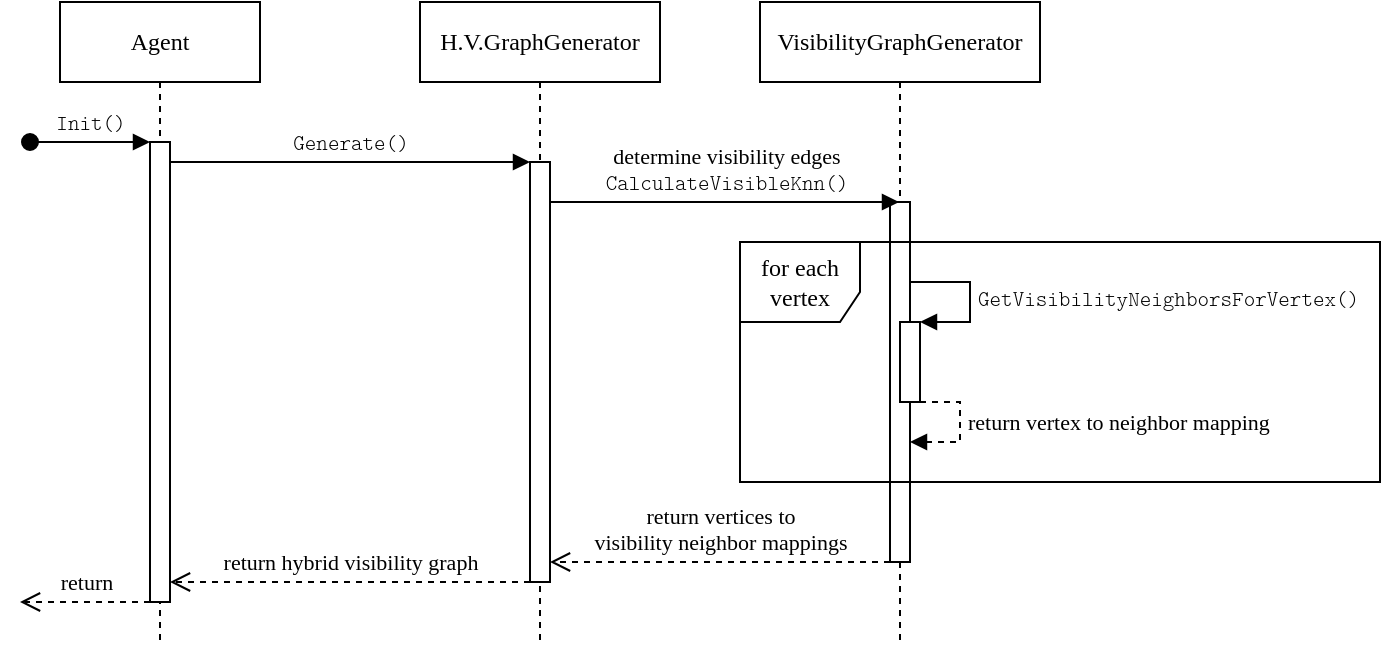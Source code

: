 <mxfile version="21.4.0" type="device">
  <diagram name="Page-1" id="2YBvvXClWsGukQMizWep">
    <mxGraphModel dx="988" dy="493" grid="1" gridSize="10" guides="1" tooltips="1" connect="1" arrows="1" fold="1" page="1" pageScale="1" pageWidth="850" pageHeight="1100" math="0" shadow="0">
      <root>
        <mxCell id="0" />
        <mxCell id="1" parent="0" />
        <mxCell id="aM9ryv3xv72pqoxQDRHE-1" value="Agent" style="shape=umlLifeline;perimeter=lifelinePerimeter;whiteSpace=wrap;html=1;container=0;dropTarget=0;collapsible=0;recursiveResize=0;outlineConnect=0;portConstraint=eastwest;newEdgeStyle={&quot;edgeStyle&quot;:&quot;elbowEdgeStyle&quot;,&quot;elbow&quot;:&quot;vertical&quot;,&quot;curved&quot;:0,&quot;rounded&quot;:0};fontFamily=Linux Libertine;verticalAlign=middle;spacing=2;" parent="1" vertex="1">
          <mxGeometry x="40" y="40" width="100" height="320" as="geometry" />
        </mxCell>
        <mxCell id="aM9ryv3xv72pqoxQDRHE-2" value="" style="html=1;points=[];perimeter=orthogonalPerimeter;outlineConnect=0;targetShapes=umlLifeline;portConstraint=eastwest;newEdgeStyle={&quot;edgeStyle&quot;:&quot;elbowEdgeStyle&quot;,&quot;elbow&quot;:&quot;vertical&quot;,&quot;curved&quot;:0,&quot;rounded&quot;:0};fontFamily=Linux Libertine;" parent="aM9ryv3xv72pqoxQDRHE-1" vertex="1">
          <mxGeometry x="45" y="70" width="10" height="230" as="geometry" />
        </mxCell>
        <mxCell id="aM9ryv3xv72pqoxQDRHE-3" value="Init()" style="html=1;verticalAlign=bottom;startArrow=oval;endArrow=block;startSize=8;edgeStyle=elbowEdgeStyle;elbow=vertical;curved=0;rounded=0;fontFamily=Latin Modern Mono Light;spacing=3;" parent="aM9ryv3xv72pqoxQDRHE-1" target="aM9ryv3xv72pqoxQDRHE-2" edge="1">
          <mxGeometry relative="1" as="geometry">
            <mxPoint x="-15" y="70" as="sourcePoint" />
          </mxGeometry>
        </mxCell>
        <mxCell id="aM9ryv3xv72pqoxQDRHE-5" value="H.V.GraphGenerator" style="shape=umlLifeline;perimeter=lifelinePerimeter;whiteSpace=wrap;html=1;container=0;dropTarget=0;collapsible=0;recursiveResize=0;outlineConnect=0;portConstraint=eastwest;newEdgeStyle={&quot;edgeStyle&quot;:&quot;elbowEdgeStyle&quot;,&quot;elbow&quot;:&quot;vertical&quot;,&quot;curved&quot;:0,&quot;rounded&quot;:0};fontFamily=Linux Libertine;" parent="1" vertex="1">
          <mxGeometry x="220" y="40" width="120" height="320" as="geometry" />
        </mxCell>
        <mxCell id="aM9ryv3xv72pqoxQDRHE-6" value="" style="html=1;points=[];perimeter=orthogonalPerimeter;outlineConnect=0;targetShapes=umlLifeline;portConstraint=eastwest;newEdgeStyle={&quot;edgeStyle&quot;:&quot;elbowEdgeStyle&quot;,&quot;elbow&quot;:&quot;vertical&quot;,&quot;curved&quot;:0,&quot;rounded&quot;:0};fontFamily=Linux Libertine;" parent="aM9ryv3xv72pqoxQDRHE-5" vertex="1">
          <mxGeometry x="55" y="80" width="10" height="210" as="geometry" />
        </mxCell>
        <mxCell id="aM9ryv3xv72pqoxQDRHE-7" value="Generate()" style="html=1;verticalAlign=bottom;endArrow=block;edgeStyle=elbowEdgeStyle;elbow=vertical;curved=0;rounded=0;fontFamily=Latin Modern Mono Light;spacing=3;" parent="1" source="aM9ryv3xv72pqoxQDRHE-2" target="aM9ryv3xv72pqoxQDRHE-6" edge="1">
          <mxGeometry relative="1" as="geometry">
            <mxPoint x="195" y="130" as="sourcePoint" />
            <Array as="points">
              <mxPoint x="180" y="120" />
            </Array>
          </mxGeometry>
        </mxCell>
        <mxCell id="aM9ryv3xv72pqoxQDRHE-8" value="return hybrid visibility graph" style="html=1;verticalAlign=bottom;endArrow=open;dashed=1;endSize=8;edgeStyle=elbowEdgeStyle;elbow=vertical;curved=0;rounded=0;fontFamily=Linux Libertine;spacing=3;" parent="1" source="aM9ryv3xv72pqoxQDRHE-6" target="aM9ryv3xv72pqoxQDRHE-2" edge="1">
          <mxGeometry relative="1" as="geometry">
            <mxPoint x="195" y="205" as="targetPoint" />
            <Array as="points">
              <mxPoint x="260" y="330" />
              <mxPoint x="230" y="320" />
              <mxPoint x="210" y="230" />
              <mxPoint x="240" y="240" />
              <mxPoint x="190" y="280" />
            </Array>
          </mxGeometry>
        </mxCell>
        <mxCell id="zFFP4pUxAyyu4GTBcuHr-1" value="&lt;div&gt;VisibilityGraphGenerator&lt;/div&gt;" style="shape=umlLifeline;perimeter=lifelinePerimeter;whiteSpace=wrap;html=1;container=1;dropTarget=0;collapsible=0;recursiveResize=0;outlineConnect=0;portConstraint=eastwest;newEdgeStyle={&quot;edgeStyle&quot;:&quot;elbowEdgeStyle&quot;,&quot;elbow&quot;:&quot;vertical&quot;,&quot;curved&quot;:0,&quot;rounded&quot;:0};fontFamily=Linux Libertine;" parent="1" vertex="1">
          <mxGeometry x="390" y="40" width="140" height="320" as="geometry" />
        </mxCell>
        <mxCell id="zFFP4pUxAyyu4GTBcuHr-2" value="" style="html=1;points=[];perimeter=orthogonalPerimeter;outlineConnect=0;targetShapes=umlLifeline;portConstraint=eastwest;newEdgeStyle={&quot;edgeStyle&quot;:&quot;elbowEdgeStyle&quot;,&quot;elbow&quot;:&quot;vertical&quot;,&quot;curved&quot;:0,&quot;rounded&quot;:0};fontFamily=Linux Libertine;" parent="zFFP4pUxAyyu4GTBcuHr-1" vertex="1">
          <mxGeometry x="65" y="100" width="10" height="180" as="geometry" />
        </mxCell>
        <mxCell id="TJ2kXIVCb5EfAZxdPqK8-9" value="" style="html=1;points=[];perimeter=orthogonalPerimeter;outlineConnect=0;targetShapes=umlLifeline;portConstraint=eastwest;newEdgeStyle={&quot;edgeStyle&quot;:&quot;elbowEdgeStyle&quot;,&quot;elbow&quot;:&quot;vertical&quot;,&quot;curved&quot;:0,&quot;rounded&quot;:0};" vertex="1" parent="zFFP4pUxAyyu4GTBcuHr-1">
          <mxGeometry x="70" y="160" width="10" height="40" as="geometry" />
        </mxCell>
        <mxCell id="TJ2kXIVCb5EfAZxdPqK8-10" value="&lt;div&gt;&lt;font&gt;GetVisibilityNeighborsForVertex()&lt;br&gt;&lt;/font&gt;&lt;/div&gt;" style="html=1;align=left;spacingLeft=2;endArrow=block;rounded=0;edgeStyle=orthogonalEdgeStyle;curved=0;rounded=0;fontFamily=Latin Modern Mono Light;" edge="1" target="TJ2kXIVCb5EfAZxdPqK8-9" parent="zFFP4pUxAyyu4GTBcuHr-1" source="zFFP4pUxAyyu4GTBcuHr-2">
          <mxGeometry relative="1" as="geometry">
            <mxPoint x="80" y="140" as="sourcePoint" />
            <Array as="points">
              <mxPoint x="105" y="140" />
              <mxPoint x="105" y="160" />
              <mxPoint x="75" y="160" />
            </Array>
          </mxGeometry>
        </mxCell>
        <mxCell id="TJ2kXIVCb5EfAZxdPqK8-14" value="return vertex to neighbor mapping" style="html=1;align=left;spacingLeft=2;endArrow=block;rounded=0;edgeStyle=orthogonalEdgeStyle;curved=0;rounded=0;fontFamily=Linux Libertine;dashed=1;" edge="1" parent="zFFP4pUxAyyu4GTBcuHr-1" source="TJ2kXIVCb5EfAZxdPqK8-9" target="zFFP4pUxAyyu4GTBcuHr-2">
          <mxGeometry x="-0.077" relative="1" as="geometry">
            <mxPoint x="100" y="190" as="sourcePoint" />
            <Array as="points">
              <mxPoint x="100" y="200" />
              <mxPoint x="100" y="220" />
            </Array>
            <mxPoint x="105" y="210" as="targetPoint" />
            <mxPoint as="offset" />
          </mxGeometry>
        </mxCell>
        <mxCell id="zFFP4pUxAyyu4GTBcuHr-8" value="&lt;div&gt;determine visibility edges&lt;/div&gt;&lt;div&gt;&lt;font face=&quot;Latin Modern Mono Light&quot;&gt;CalculateVisibleKnn()&lt;/font&gt;&lt;/div&gt;" style="html=1;verticalAlign=bottom;endArrow=block;edgeStyle=elbowEdgeStyle;elbow=vertical;curved=0;rounded=0;fontFamily=Linux Libertine;spacing=3;" parent="1" source="aM9ryv3xv72pqoxQDRHE-6" target="zFFP4pUxAyyu4GTBcuHr-1" edge="1">
          <mxGeometry width="80" relative="1" as="geometry">
            <mxPoint x="330" y="220" as="sourcePoint" />
            <mxPoint x="410" y="220" as="targetPoint" />
            <Array as="points">
              <mxPoint x="320" y="140" />
              <mxPoint x="370" y="150" />
              <mxPoint x="450" y="130" />
              <mxPoint x="420" y="160" />
              <mxPoint x="330" y="250" />
            </Array>
          </mxGeometry>
        </mxCell>
        <mxCell id="zFFP4pUxAyyu4GTBcuHr-9" value="&lt;div&gt;return vertices to&lt;/div&gt;&lt;div&gt;visibility neighbor mappings&lt;/div&gt;" style="html=1;verticalAlign=bottom;endArrow=open;dashed=1;endSize=8;edgeStyle=elbowEdgeStyle;elbow=vertical;curved=0;rounded=0;fontFamily=Linux Libertine;spacing=3;" parent="1" source="zFFP4pUxAyyu4GTBcuHr-2" target="aM9ryv3xv72pqoxQDRHE-6" edge="1">
          <mxGeometry relative="1" as="geometry">
            <mxPoint x="290" y="220" as="targetPoint" />
            <Array as="points">
              <mxPoint x="440" y="320" />
              <mxPoint x="400" y="300" />
              <mxPoint x="420" y="220" />
              <mxPoint x="430" y="260" />
              <mxPoint x="440" y="220" />
            </Array>
            <mxPoint x="470" y="220" as="sourcePoint" />
          </mxGeometry>
        </mxCell>
        <mxCell id="zFFP4pUxAyyu4GTBcuHr-11" value="return" style="html=1;verticalAlign=bottom;endArrow=open;dashed=1;endSize=8;edgeStyle=elbowEdgeStyle;elbow=vertical;curved=0;rounded=0;fontFamily=Linux Libertine;spacing=3;" parent="1" source="aM9ryv3xv72pqoxQDRHE-2" edge="1">
          <mxGeometry relative="1" as="geometry">
            <mxPoint x="20" y="340" as="targetPoint" />
            <Array as="points">
              <mxPoint x="60" y="340" />
              <mxPoint x="50" y="260" />
              <mxPoint x="125" y="320" />
              <mxPoint x="155" y="330" />
              <mxPoint x="105" y="370" />
            </Array>
            <mxPoint x="190" y="320" as="sourcePoint" />
          </mxGeometry>
        </mxCell>
        <mxCell id="TJ2kXIVCb5EfAZxdPqK8-11" value="&lt;font face=&quot;Linux Libertine&quot;&gt;for each vertex&lt;br&gt;&lt;/font&gt;" style="shape=umlFrame;whiteSpace=wrap;html=1;pointerEvents=0;width=60;height=40;" vertex="1" parent="1">
          <mxGeometry x="380" y="160" width="320" height="120" as="geometry" />
        </mxCell>
      </root>
    </mxGraphModel>
  </diagram>
</mxfile>
